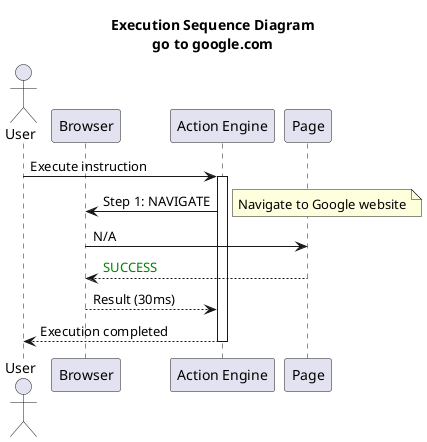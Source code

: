 @startuml
title Execution Sequence Diagram\ngo to google.com

actor User
participant "Browser" as B
participant "Action Engine" as AE
participant "Page" as P

User -> AE: Execute instruction
activate AE

AE -> B: Step 1: NAVIGATE
note right: Navigate to Google website
B -> P: N/A
P --> B: <color:green>SUCCESS</color>
B --> AE: Result (30ms)

AE --> User: Execution completed
deactivate AE
@enduml